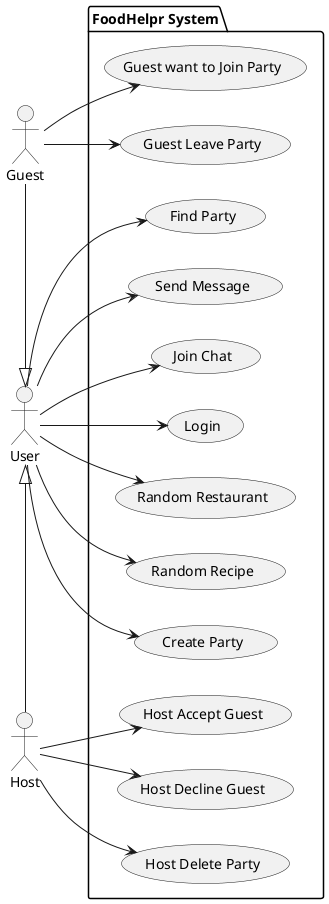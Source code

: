 @startuml Usecase Diagram
left to right direction
actor "User" as u
actor "Guest" as g
actor "Host" as h

u <|- h
' u <|-- g
g -|> u

package "FoodHelpr System" {
  usecase "Login" as UC1
  usecase "Random Restaurant" as UC2
  usecase "Random Recipe" as UC3
  usecase "Create Party" as UC4
  usecase "Find Party" as UC5
  usecase "Guest want to Join Party" as UC6
  usecase "Host Accept Guest" as UC7
  usecase "Host Decline Guest" as UC8
  usecase "Join Chat" as UC9
  usecase "Send Message" as UC10
  usecase "Guest Leave Party" as UC11
  usecase "Host Delete Party" as UC12
}
u --> UC1
u --> UC2
u --> UC3
u --> UC4
u --> UC5
g --> UC6
u --> UC9
u --> UC10
g --> UC11
h --> UC7
h --> UC8
h --> UC12
@enduml